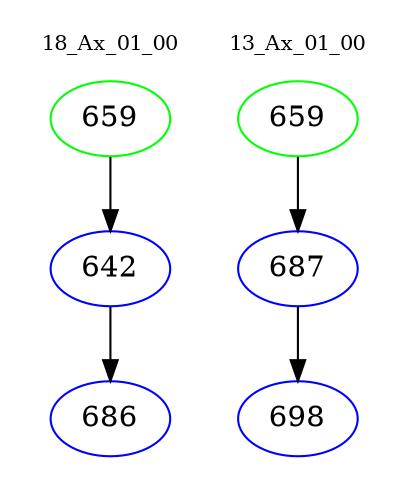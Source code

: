 digraph{
subgraph cluster_0 {
color = white
label = "18_Ax_01_00";
fontsize=10;
T0_659 [label="659", color="green"]
T0_659 -> T0_642 [color="black"]
T0_642 [label="642", color="blue"]
T0_642 -> T0_686 [color="black"]
T0_686 [label="686", color="blue"]
}
subgraph cluster_1 {
color = white
label = "13_Ax_01_00";
fontsize=10;
T1_659 [label="659", color="green"]
T1_659 -> T1_687 [color="black"]
T1_687 [label="687", color="blue"]
T1_687 -> T1_698 [color="black"]
T1_698 [label="698", color="blue"]
}
}
